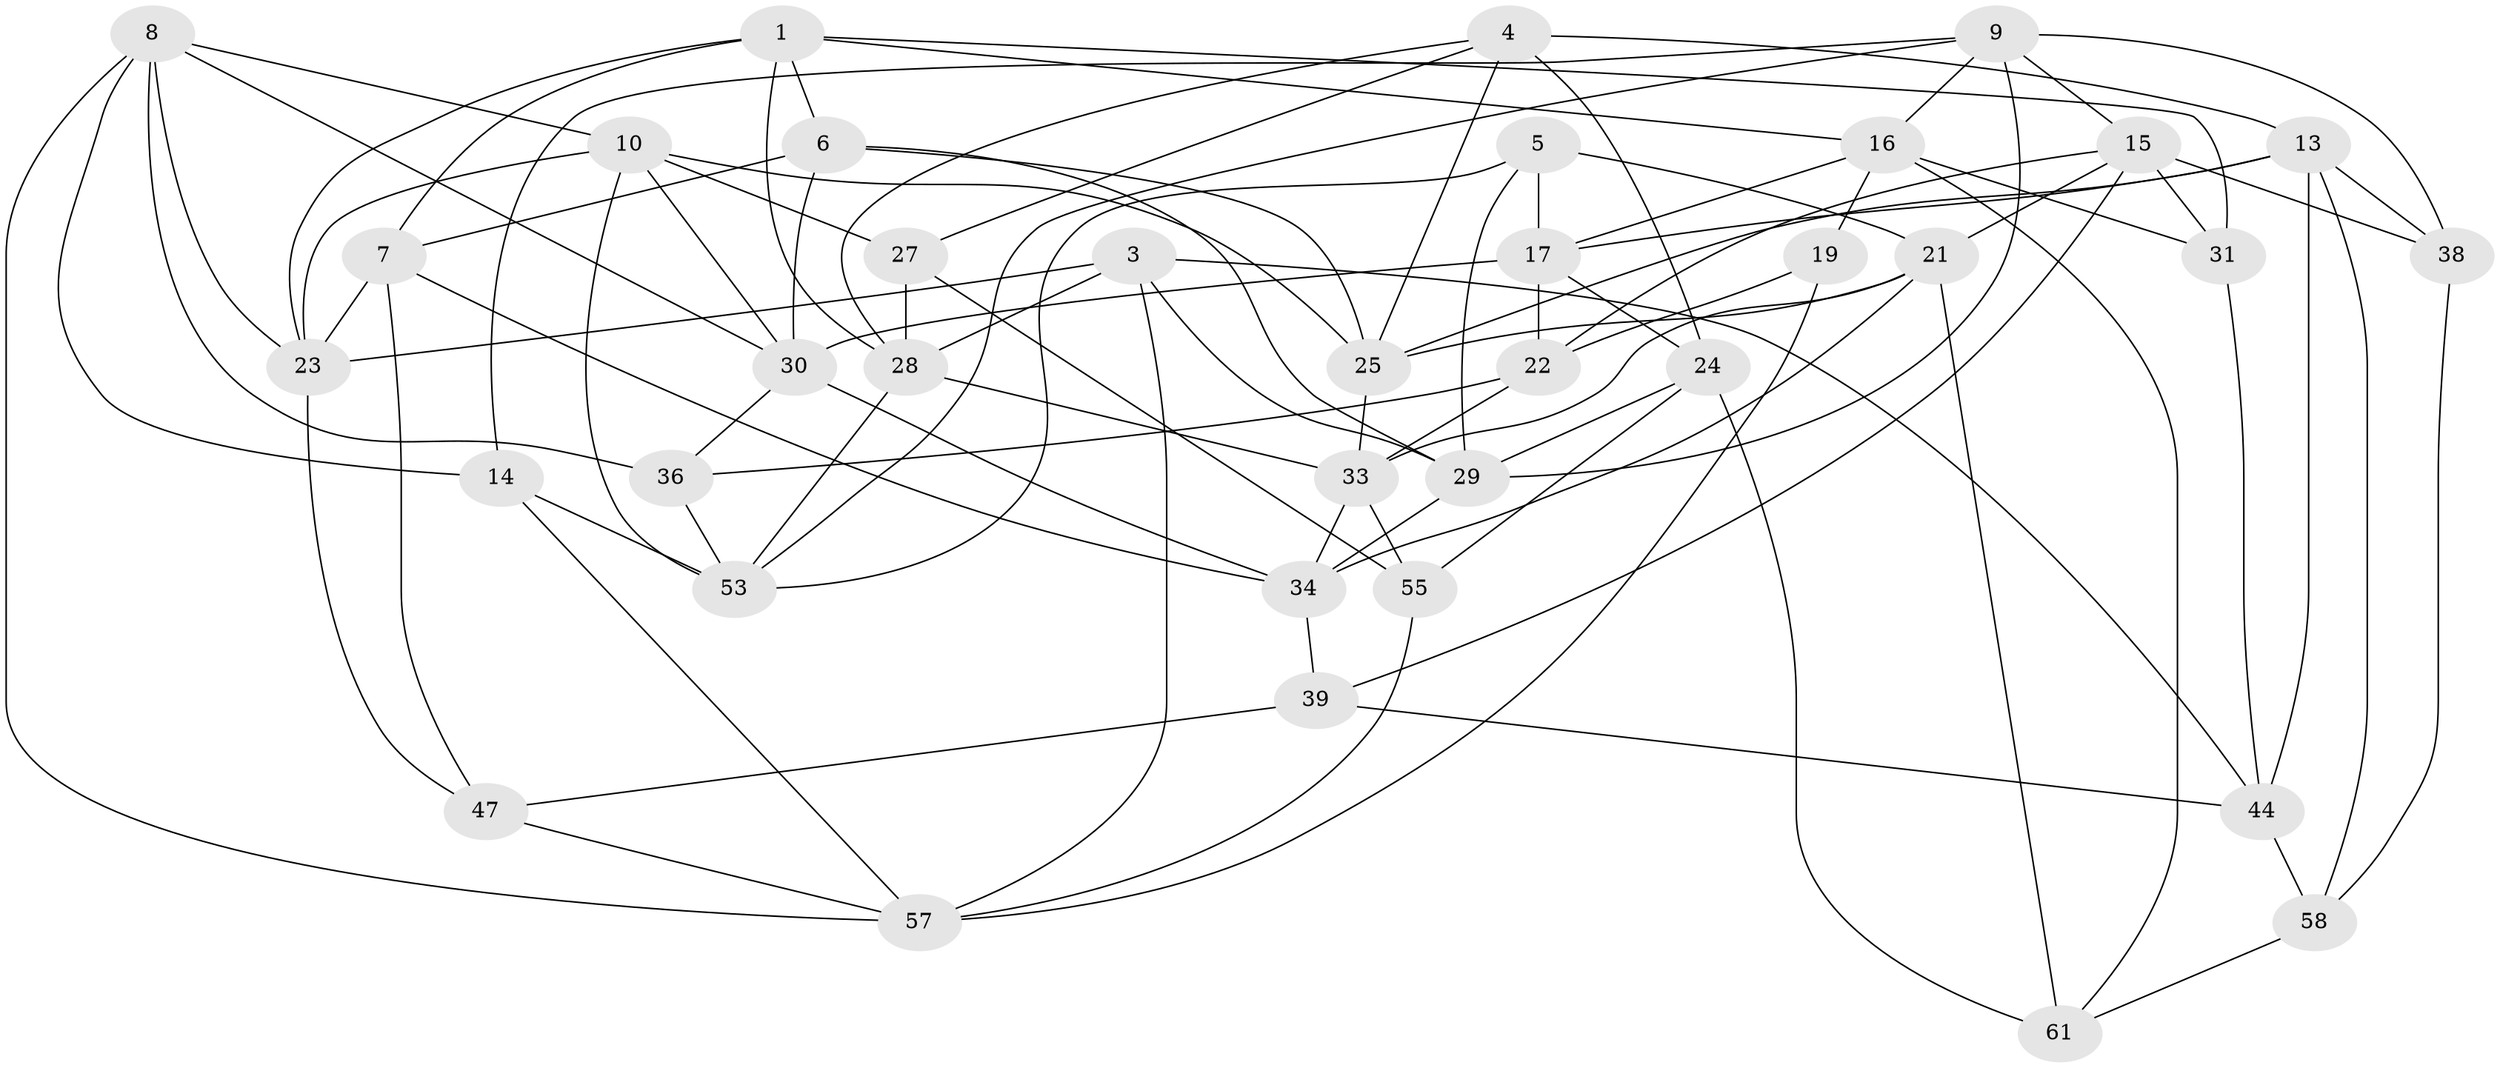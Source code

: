 // Generated by graph-tools (version 1.1) at 2025/52/02/27/25 19:52:31]
// undirected, 37 vertices, 95 edges
graph export_dot {
graph [start="1"]
  node [color=gray90,style=filled];
  1 [super="+2"];
  3 [super="+50"];
  4 [super="+11"];
  5;
  6 [super="+12"];
  7 [super="+40"];
  8 [super="+54"];
  9 [super="+37"];
  10 [super="+56"];
  13 [super="+35"];
  14;
  15 [super="+20"];
  16 [super="+45"];
  17 [super="+18"];
  19;
  21 [super="+26"];
  22 [super="+49"];
  23 [super="+42"];
  24 [super="+46"];
  25 [super="+43"];
  27;
  28 [super="+51"];
  29 [super="+52"];
  30 [super="+32"];
  31;
  33 [super="+48"];
  34 [super="+41"];
  36;
  38;
  39;
  44 [super="+62"];
  47;
  53 [super="+60"];
  55;
  57 [super="+59"];
  58;
  61;
  1 -- 16;
  1 -- 7;
  1 -- 28;
  1 -- 31;
  1 -- 6;
  1 -- 23;
  3 -- 44 [weight=2];
  3 -- 57;
  3 -- 29;
  3 -- 23;
  3 -- 28;
  4 -- 25;
  4 -- 24 [weight=2];
  4 -- 27;
  4 -- 13;
  4 -- 28;
  5 -- 21;
  5 -- 17;
  5 -- 53;
  5 -- 29;
  6 -- 7 [weight=2];
  6 -- 30;
  6 -- 29;
  6 -- 25;
  7 -- 23;
  7 -- 34;
  7 -- 47;
  8 -- 57;
  8 -- 10;
  8 -- 23;
  8 -- 36;
  8 -- 14;
  8 -- 30;
  9 -- 38;
  9 -- 15;
  9 -- 16;
  9 -- 53;
  9 -- 14;
  9 -- 29;
  10 -- 53;
  10 -- 27;
  10 -- 30;
  10 -- 23;
  10 -- 25;
  13 -- 58;
  13 -- 44;
  13 -- 17;
  13 -- 25;
  13 -- 38;
  14 -- 57;
  14 -- 53;
  15 -- 38;
  15 -- 31;
  15 -- 39;
  15 -- 22;
  15 -- 21;
  16 -- 31;
  16 -- 19;
  16 -- 61;
  16 -- 17;
  17 -- 22;
  17 -- 30;
  17 -- 24;
  19 -- 57;
  19 -- 22 [weight=2];
  21 -- 25;
  21 -- 61;
  21 -- 33;
  21 -- 34;
  22 -- 33;
  22 -- 36;
  23 -- 47;
  24 -- 61;
  24 -- 29;
  24 -- 55;
  25 -- 33;
  27 -- 55;
  27 -- 28;
  28 -- 33;
  28 -- 53;
  29 -- 34;
  30 -- 36;
  30 -- 34;
  31 -- 44;
  33 -- 34;
  33 -- 55;
  34 -- 39;
  36 -- 53;
  38 -- 58;
  39 -- 47;
  39 -- 44;
  44 -- 58;
  47 -- 57;
  55 -- 57;
  58 -- 61;
}
